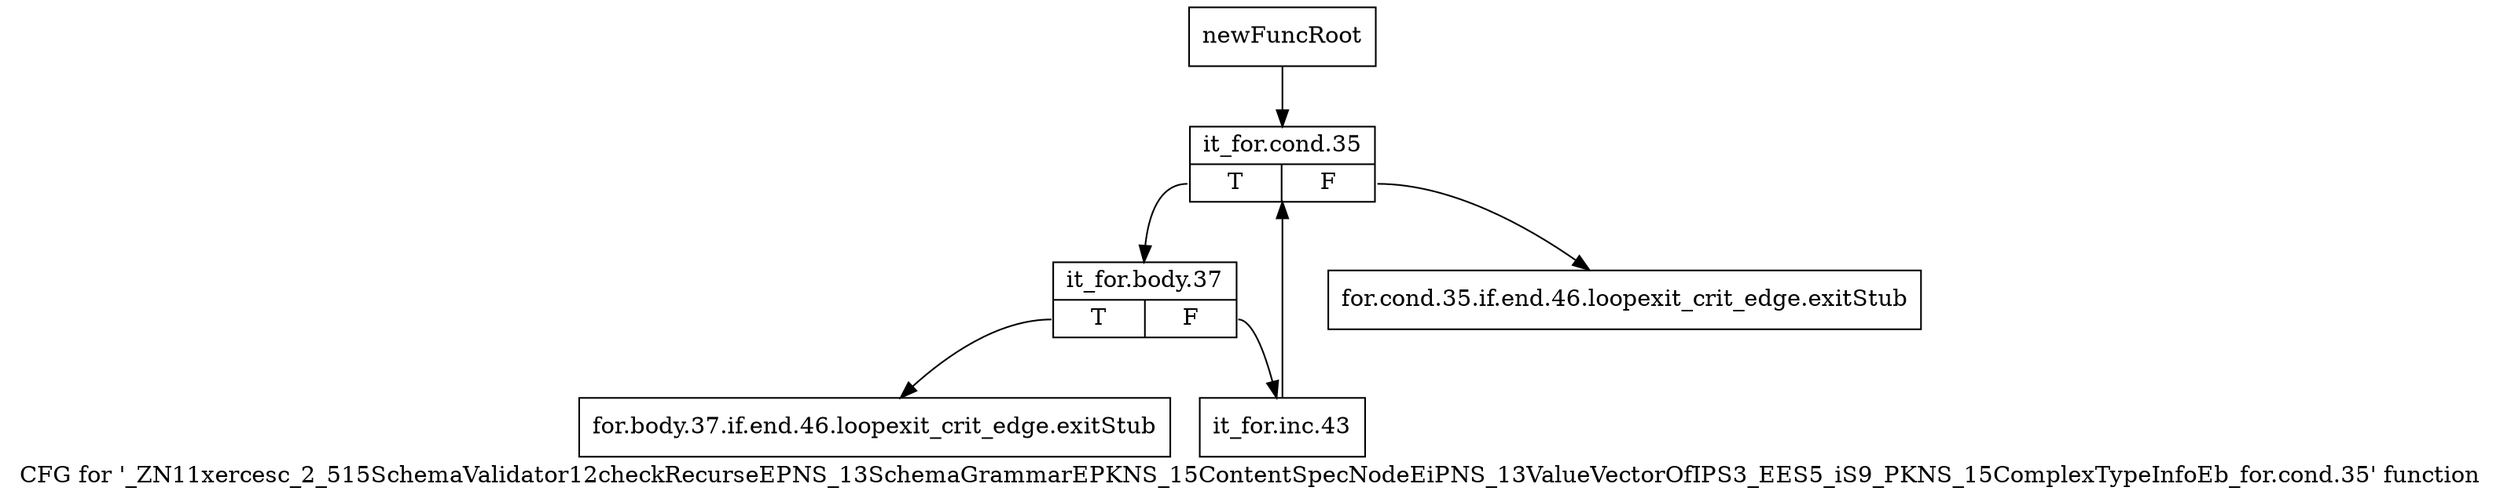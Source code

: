 digraph "CFG for '_ZN11xercesc_2_515SchemaValidator12checkRecurseEPNS_13SchemaGrammarEPKNS_15ContentSpecNodeEiPNS_13ValueVectorOfIPS3_EES5_iS9_PKNS_15ComplexTypeInfoEb_for.cond.35' function" {
	label="CFG for '_ZN11xercesc_2_515SchemaValidator12checkRecurseEPNS_13SchemaGrammarEPKNS_15ContentSpecNodeEiPNS_13ValueVectorOfIPS3_EES5_iS9_PKNS_15ComplexTypeInfoEb_for.cond.35' function";

	Node0x99ef4b0 [shape=record,label="{newFuncRoot}"];
	Node0x99ef4b0 -> Node0x99ef5a0;
	Node0x99ef500 [shape=record,label="{for.cond.35.if.end.46.loopexit_crit_edge.exitStub}"];
	Node0x99ef550 [shape=record,label="{for.body.37.if.end.46.loopexit_crit_edge.exitStub}"];
	Node0x99ef5a0 [shape=record,label="{it_for.cond.35|{<s0>T|<s1>F}}"];
	Node0x99ef5a0:s0 -> Node0x99ef5f0;
	Node0x99ef5a0:s1 -> Node0x99ef500;
	Node0x99ef5f0 [shape=record,label="{it_for.body.37|{<s0>T|<s1>F}}"];
	Node0x99ef5f0:s0 -> Node0x99ef550;
	Node0x99ef5f0:s1 -> Node0x99ef640;
	Node0x99ef640 [shape=record,label="{it_for.inc.43}"];
	Node0x99ef640 -> Node0x99ef5a0;
}
